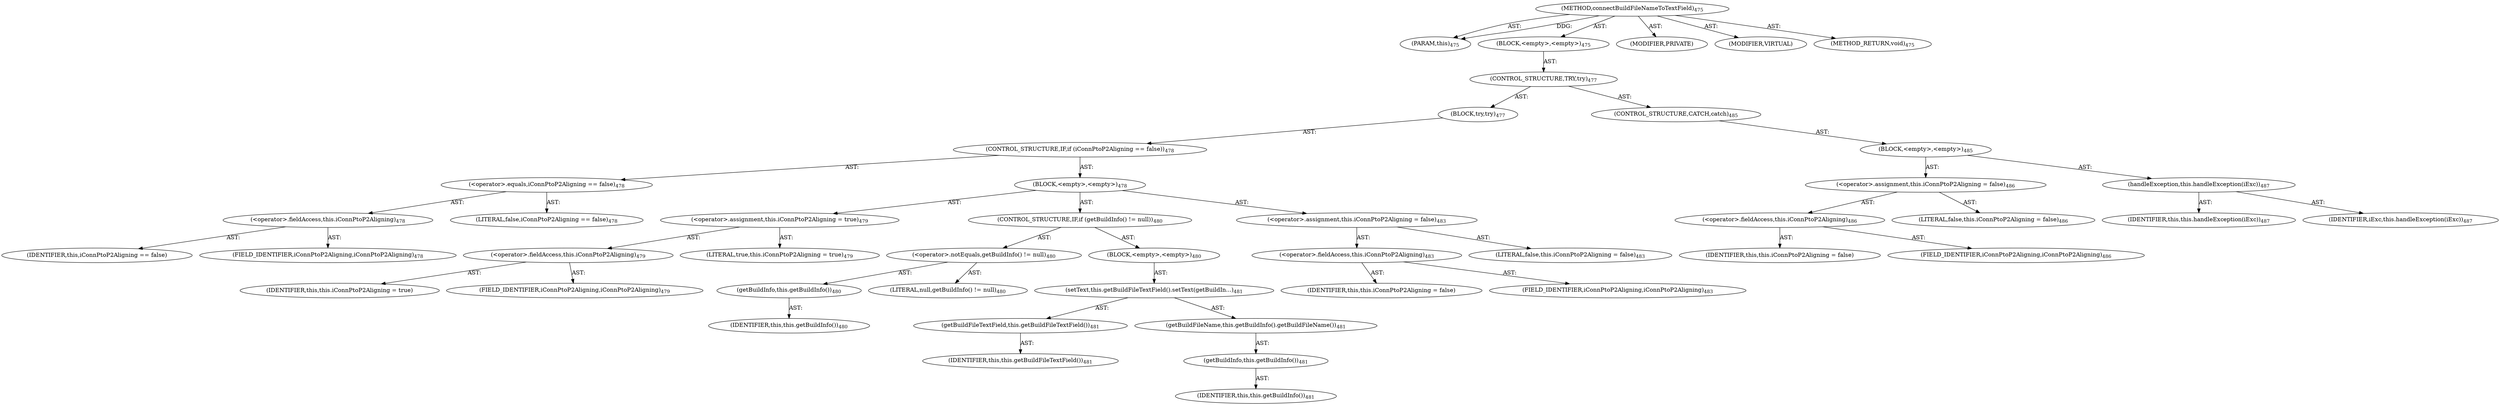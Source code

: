 digraph "connectBuildFileNameToTextField" {  
"111669149720" [label = <(METHOD,connectBuildFileNameToTextField)<SUB>475</SUB>> ]
"115964117006" [label = <(PARAM,this)<SUB>475</SUB>> ]
"25769803838" [label = <(BLOCK,&lt;empty&gt;,&lt;empty&gt;)<SUB>475</SUB>> ]
"47244640294" [label = <(CONTROL_STRUCTURE,TRY,try)<SUB>477</SUB>> ]
"25769803839" [label = <(BLOCK,try,try)<SUB>477</SUB>> ]
"47244640295" [label = <(CONTROL_STRUCTURE,IF,if (iConnPtoP2Aligning == false))<SUB>478</SUB>> ]
"30064771564" [label = <(&lt;operator&gt;.equals,iConnPtoP2Aligning == false)<SUB>478</SUB>> ]
"30064771565" [label = <(&lt;operator&gt;.fieldAccess,this.iConnPtoP2Aligning)<SUB>478</SUB>> ]
"68719477146" [label = <(IDENTIFIER,this,iConnPtoP2Aligning == false)> ]
"55834575015" [label = <(FIELD_IDENTIFIER,iConnPtoP2Aligning,iConnPtoP2Aligning)<SUB>478</SUB>> ]
"90194313326" [label = <(LITERAL,false,iConnPtoP2Aligning == false)<SUB>478</SUB>> ]
"25769803840" [label = <(BLOCK,&lt;empty&gt;,&lt;empty&gt;)<SUB>478</SUB>> ]
"30064771566" [label = <(&lt;operator&gt;.assignment,this.iConnPtoP2Aligning = true)<SUB>479</SUB>> ]
"30064771567" [label = <(&lt;operator&gt;.fieldAccess,this.iConnPtoP2Aligning)<SUB>479</SUB>> ]
"68719477147" [label = <(IDENTIFIER,this,this.iConnPtoP2Aligning = true)> ]
"55834575016" [label = <(FIELD_IDENTIFIER,iConnPtoP2Aligning,iConnPtoP2Aligning)<SUB>479</SUB>> ]
"90194313327" [label = <(LITERAL,true,this.iConnPtoP2Aligning = true)<SUB>479</SUB>> ]
"47244640296" [label = <(CONTROL_STRUCTURE,IF,if (getBuildInfo() != null))<SUB>480</SUB>> ]
"30064771568" [label = <(&lt;operator&gt;.notEquals,getBuildInfo() != null)<SUB>480</SUB>> ]
"30064771569" [label = <(getBuildInfo,this.getBuildInfo())<SUB>480</SUB>> ]
"68719476816" [label = <(IDENTIFIER,this,this.getBuildInfo())<SUB>480</SUB>> ]
"90194313328" [label = <(LITERAL,null,getBuildInfo() != null)<SUB>480</SUB>> ]
"25769803841" [label = <(BLOCK,&lt;empty&gt;,&lt;empty&gt;)<SUB>480</SUB>> ]
"30064771570" [label = <(setText,this.getBuildFileTextField().setText(getBuildIn...)<SUB>481</SUB>> ]
"30064771571" [label = <(getBuildFileTextField,this.getBuildFileTextField())<SUB>481</SUB>> ]
"68719476818" [label = <(IDENTIFIER,this,this.getBuildFileTextField())<SUB>481</SUB>> ]
"30064771572" [label = <(getBuildFileName,this.getBuildInfo().getBuildFileName())<SUB>481</SUB>> ]
"30064771573" [label = <(getBuildInfo,this.getBuildInfo())<SUB>481</SUB>> ]
"68719476817" [label = <(IDENTIFIER,this,this.getBuildInfo())<SUB>481</SUB>> ]
"30064771574" [label = <(&lt;operator&gt;.assignment,this.iConnPtoP2Aligning = false)<SUB>483</SUB>> ]
"30064771575" [label = <(&lt;operator&gt;.fieldAccess,this.iConnPtoP2Aligning)<SUB>483</SUB>> ]
"68719477148" [label = <(IDENTIFIER,this,this.iConnPtoP2Aligning = false)> ]
"55834575017" [label = <(FIELD_IDENTIFIER,iConnPtoP2Aligning,iConnPtoP2Aligning)<SUB>483</SUB>> ]
"90194313329" [label = <(LITERAL,false,this.iConnPtoP2Aligning = false)<SUB>483</SUB>> ]
"47244640297" [label = <(CONTROL_STRUCTURE,CATCH,catch)<SUB>485</SUB>> ]
"25769803842" [label = <(BLOCK,&lt;empty&gt;,&lt;empty&gt;)<SUB>485</SUB>> ]
"30064771576" [label = <(&lt;operator&gt;.assignment,this.iConnPtoP2Aligning = false)<SUB>486</SUB>> ]
"30064771577" [label = <(&lt;operator&gt;.fieldAccess,this.iConnPtoP2Aligning)<SUB>486</SUB>> ]
"68719477149" [label = <(IDENTIFIER,this,this.iConnPtoP2Aligning = false)> ]
"55834575018" [label = <(FIELD_IDENTIFIER,iConnPtoP2Aligning,iConnPtoP2Aligning)<SUB>486</SUB>> ]
"90194313330" [label = <(LITERAL,false,this.iConnPtoP2Aligning = false)<SUB>486</SUB>> ]
"30064771578" [label = <(handleException,this.handleException(iExc))<SUB>487</SUB>> ]
"68719476819" [label = <(IDENTIFIER,this,this.handleException(iExc))<SUB>487</SUB>> ]
"68719477150" [label = <(IDENTIFIER,iExc,this.handleException(iExc))<SUB>487</SUB>> ]
"133143986270" [label = <(MODIFIER,PRIVATE)> ]
"133143986271" [label = <(MODIFIER,VIRTUAL)> ]
"128849018904" [label = <(METHOD_RETURN,void)<SUB>475</SUB>> ]
  "111669149720" -> "115964117006"  [ label = "AST: "] 
  "111669149720" -> "25769803838"  [ label = "AST: "] 
  "111669149720" -> "133143986270"  [ label = "AST: "] 
  "111669149720" -> "133143986271"  [ label = "AST: "] 
  "111669149720" -> "128849018904"  [ label = "AST: "] 
  "25769803838" -> "47244640294"  [ label = "AST: "] 
  "47244640294" -> "25769803839"  [ label = "AST: "] 
  "47244640294" -> "47244640297"  [ label = "AST: "] 
  "25769803839" -> "47244640295"  [ label = "AST: "] 
  "47244640295" -> "30064771564"  [ label = "AST: "] 
  "47244640295" -> "25769803840"  [ label = "AST: "] 
  "30064771564" -> "30064771565"  [ label = "AST: "] 
  "30064771564" -> "90194313326"  [ label = "AST: "] 
  "30064771565" -> "68719477146"  [ label = "AST: "] 
  "30064771565" -> "55834575015"  [ label = "AST: "] 
  "25769803840" -> "30064771566"  [ label = "AST: "] 
  "25769803840" -> "47244640296"  [ label = "AST: "] 
  "25769803840" -> "30064771574"  [ label = "AST: "] 
  "30064771566" -> "30064771567"  [ label = "AST: "] 
  "30064771566" -> "90194313327"  [ label = "AST: "] 
  "30064771567" -> "68719477147"  [ label = "AST: "] 
  "30064771567" -> "55834575016"  [ label = "AST: "] 
  "47244640296" -> "30064771568"  [ label = "AST: "] 
  "47244640296" -> "25769803841"  [ label = "AST: "] 
  "30064771568" -> "30064771569"  [ label = "AST: "] 
  "30064771568" -> "90194313328"  [ label = "AST: "] 
  "30064771569" -> "68719476816"  [ label = "AST: "] 
  "25769803841" -> "30064771570"  [ label = "AST: "] 
  "30064771570" -> "30064771571"  [ label = "AST: "] 
  "30064771570" -> "30064771572"  [ label = "AST: "] 
  "30064771571" -> "68719476818"  [ label = "AST: "] 
  "30064771572" -> "30064771573"  [ label = "AST: "] 
  "30064771573" -> "68719476817"  [ label = "AST: "] 
  "30064771574" -> "30064771575"  [ label = "AST: "] 
  "30064771574" -> "90194313329"  [ label = "AST: "] 
  "30064771575" -> "68719477148"  [ label = "AST: "] 
  "30064771575" -> "55834575017"  [ label = "AST: "] 
  "47244640297" -> "25769803842"  [ label = "AST: "] 
  "25769803842" -> "30064771576"  [ label = "AST: "] 
  "25769803842" -> "30064771578"  [ label = "AST: "] 
  "30064771576" -> "30064771577"  [ label = "AST: "] 
  "30064771576" -> "90194313330"  [ label = "AST: "] 
  "30064771577" -> "68719477149"  [ label = "AST: "] 
  "30064771577" -> "55834575018"  [ label = "AST: "] 
  "30064771578" -> "68719476819"  [ label = "AST: "] 
  "30064771578" -> "68719477150"  [ label = "AST: "] 
  "111669149720" -> "115964117006"  [ label = "DDG: "] 
}

